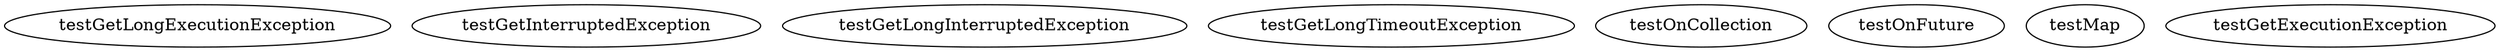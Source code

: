 digraph G {
testGetLongExecutionException;
testGetInterruptedException;
testGetLongInterruptedException;
testGetLongTimeoutException;
testOnCollection;
testOnFuture;
testMap;
testGetExecutionException;
}